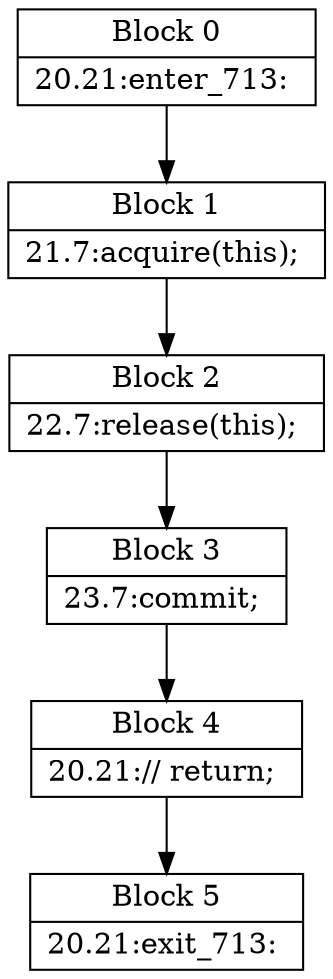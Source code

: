 digraph G {
   node [shape=record];
B0[label="{Block 0|20.21:enter_713: \n}"];
B1[label="{Block 1|21.7:acquire(this); \n}"];
B2[label="{Block 2|22.7:release(this); \n}"];
B3[label="{Block 3|23.7:commit; \n}"];
B4[label="{Block 4|20.21:// return; \n}"];
B5[label="{Block 5|20.21:exit_713: \n}"];
B0 -> B1;
B1 -> B2;
B2 -> B3;
B3 -> B4;
B4 -> B5;
}
